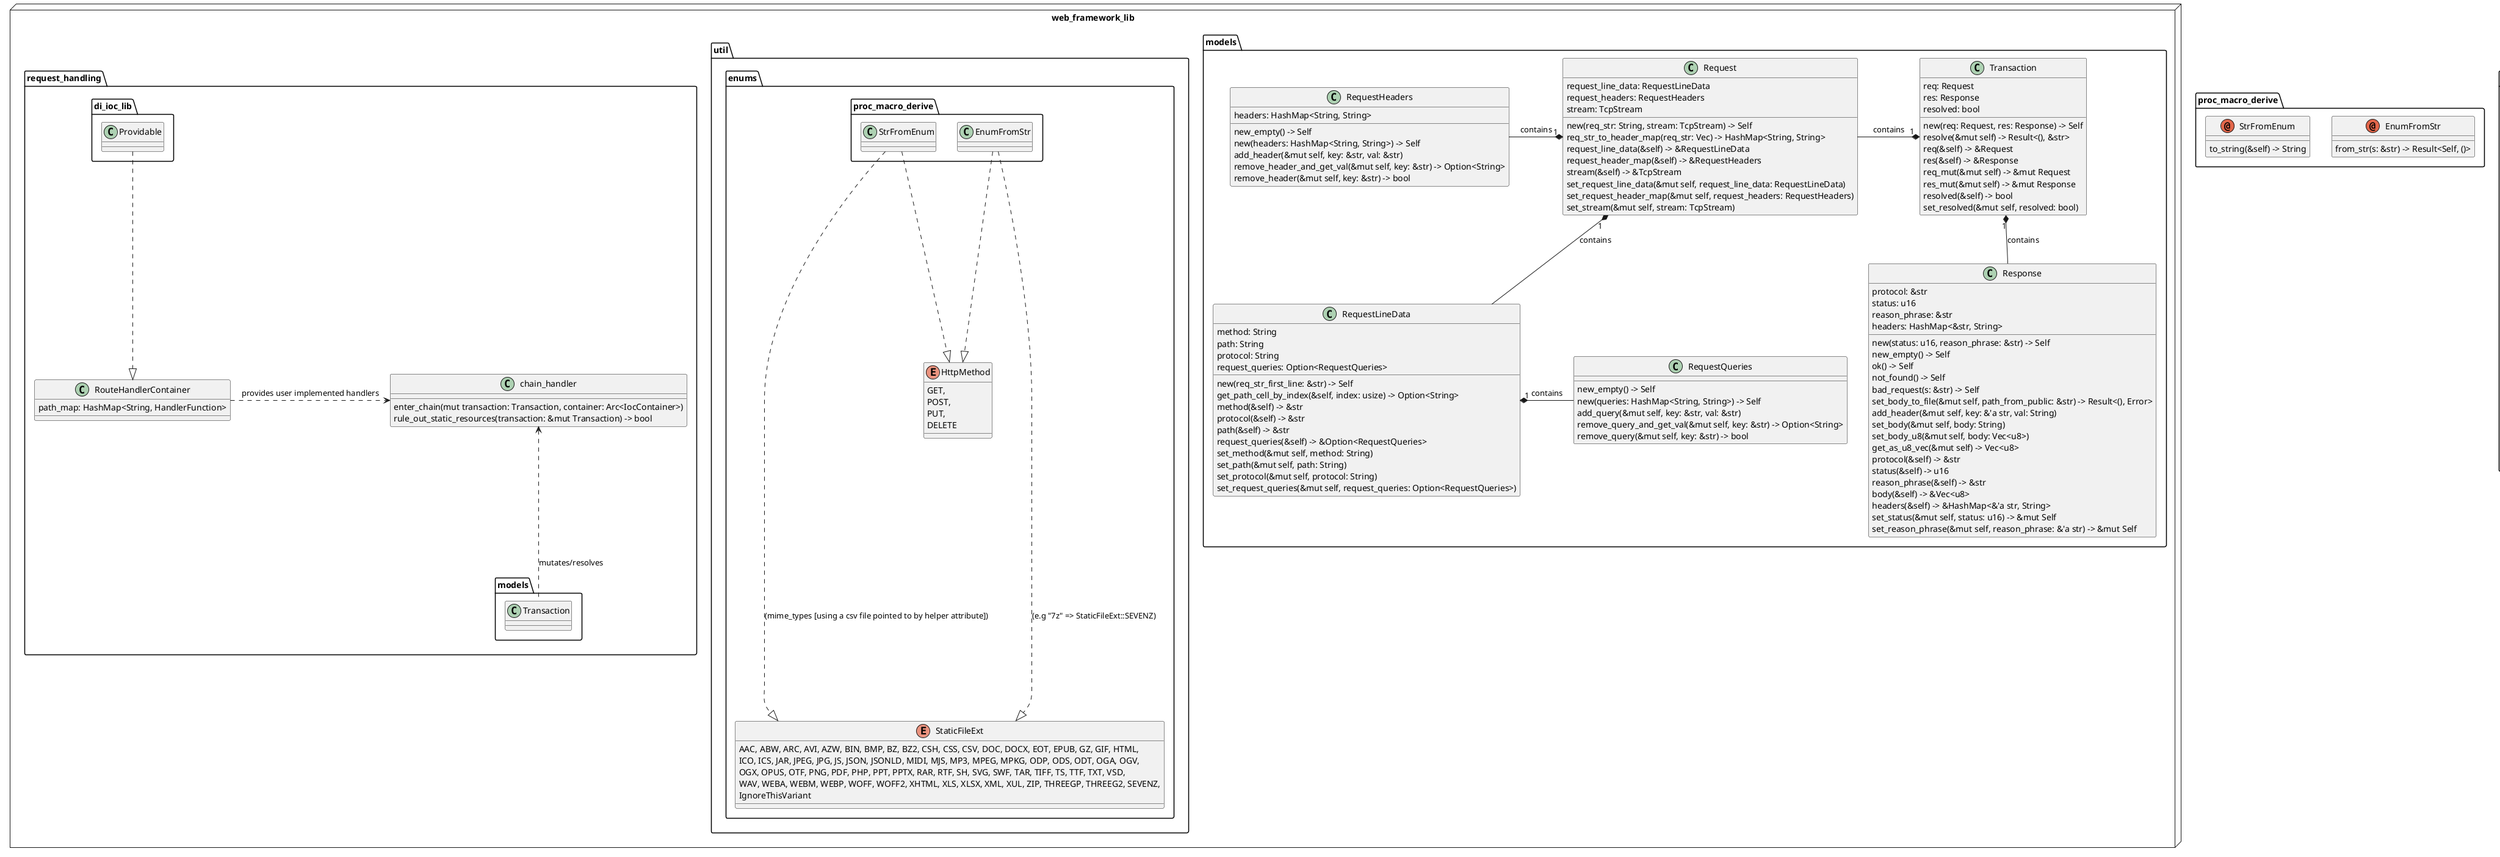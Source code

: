 https://plantuml.com/class-diagram
@startuml
package web_framework_lib <<Node>> {
    namespace models {
        class Transaction
        Transaction : req: Request
        Transaction : res: Response
        Transaction : resolved: bool
        Transaction : new(req: Request, res: Response) -> Self
        Transaction : resolve(&mut self) -> Result<(), &str>
        Transaction : req(&self) -> &Request
        Transaction : res(&self) -> &Response
        Transaction : req_mut(&mut self) -> &mut Request
        Transaction : res_mut(&mut self) -> &mut Response
        Transaction : resolved(&self) -> bool
        Transaction : set_resolved(&mut self, resolved: bool)

        class Request
        Transaction "1" *-l- Request : contains

        Request : request_line_data: RequestLineData
        Request : request_headers: RequestHeaders
        Request : stream: TcpStream
        Request : new(req_str: String, stream: TcpStream) -> Self
        Request : req_str_to_header_map(req_str: Vec<&str>) -> HashMap<String, String>
        Request : request_line_data(&self) -> &RequestLineData
        Request : request_header_map(&self) -> &RequestHeaders
        Request : stream(&self) -> &TcpStream
        Request : set_request_line_data(&mut self, request_line_data: RequestLineData)
        Request : set_request_header_map(&mut self, request_headers: RequestHeaders)
        Request : set_stream(&mut self, stream: TcpStream)

        class RequestLineData
        Request "1" *-- RequestLineData : contains

        RequestLineData : method: String
        RequestLineData : path: String
        RequestLineData : protocol: String
        RequestLineData : request_queries: Option<RequestQueries>
        RequestLineData : new(req_str_first_line: &str) -> Self
        RequestLineData : get_path_cell_by_index(&self, index: usize) -> Option<String>
        RequestLineData : method(&self) -> &str
        RequestLineData : protocol(&self) -> &str
        RequestLineData : path(&self) -> &str
        RequestLineData : request_queries(&self) -> &Option<RequestQueries>
        RequestLineData : set_method(&mut self, method: String)
        RequestLineData : set_path(&mut self, path: String)
        RequestLineData : set_protocol(&mut self, protocol: String)
        RequestLineData : set_request_queries(&mut self, request_queries: Option<RequestQueries>)

        class RequestQueries
        RequestLineData "1" *-r- RequestQueries : contains

        RequestQueries : new_empty() -> Self
        RequestQueries : new(queries: HashMap<String, String>) -> Self
        RequestQueries : add_query(&mut self, key: &str, val: &str)
        RequestQueries : remove_query_and_get_val(&mut self, key: &str) -> Option<String>
        RequestQueries : remove_query(&mut self, key: &str) -> bool

        class RequestHeaders
        Request "1" *-l- RequestHeaders : contains

        RequestHeaders : headers: HashMap<String, String>
        RequestHeaders : new_empty() -> Self
        RequestHeaders : new(headers: HashMap<String, String>) -> Self
        RequestHeaders : add_header(&mut self, key: &str, val: &str)
        RequestHeaders : remove_header_and_get_val(&mut self, key: &str) -> Option<String>
        RequestHeaders : remove_header(&mut self, key: &str) -> bool

        class Response
        Transaction "1" *-- Response : contains

        Response : protocol: &str
        Response : status: u16
        Response : reason_phrase: &str
        Response : headers: HashMap<&str, String>
        Response : new(status: u16, reason_phrase: &str) -> Self
        Response : new_empty() -> Self
        Response : ok() -> Self
        Response : not_found() -> Self
        Response : bad_request(s: &str) -> Self
        Response : set_body_to_file(&mut self, path_from_public: &str) -> Result<(), Error>
        Response : add_header(&mut self, key: &'a str, val: String)
        Response : set_body(&mut self, body: String)
        Response : set_body_u8(&mut self, body: Vec<u8>)
        Response : get_as_u8_vec(&mut self) -> Vec<u8>
        Response : protocol(&self) -> &str
        Response : status(&self) -> u16
        Response : reason_phrase(&self) -> &str
        Response : body(&self) -> &Vec<u8>
        Response : headers(&self) -> &HashMap<&'a str, String>
        Response : set_status(&mut self, status: u16) -> &mut Self
        Response : set_reason_phrase(&mut self, reason_phrase: &'a str) -> &mut Self
    }
    namespace util {
        namespace enums {
            enum HttpMethod {
                GET,
                POST,
                PUT,
                DELETE
            }
            HttpMethod <|.u. proc_macro_derive.EnumFromStr
            HttpMethod <|.u. proc_macro_derive.StrFromEnum
            enum StaticFileExt {
                AAC, ABW, ARC, AVI, AZW, BIN, BMP, BZ, BZ2, CSH, CSS, CSV, DOC, DOCX, EOT, EPUB, GZ, GIF, HTML,
                ICO, ICS, JAR, JPEG, JPG, JS, JSON, JSONLD, MIDI, MJS, MP3, MPEG, MPKG, ODP, ODS, ODT, OGA, OGV,
                OGX, OPUS, OTF, PNG, PDF, PHP, PPT, PPTX, RAR, RTF, SH, SVG, SWF, TAR, TIFF, TS, TTF, TXT, VSD,
                WAV, WEBA, WEBM, WEBP, WOFF, WOFF2, XHTML, XLS, XLSX, XML, XUL, ZIP, THREEGP, THREEG2, SEVENZ,
                IgnoreThisVariant
            }
            StaticFileExt <|.u.... proc_macro_derive.EnumFromStr : (e.g "7z" => StaticFileExt::SEVENZ)
            StaticFileExt <|.u. proc_macro_derive.StrFromEnum : (mime_types [using a csv file pointed to by helper attribute])
        }
    }
    namespace request_handling {
        class chain_handler
        chain_handler : enter_chain(mut transaction: Transaction, container: Arc<IocContainer>)
        chain_handler : rule_out_static_resources(transaction: &mut Transaction) -> bool
        chain_handler <.. models.Transaction : mutates/resolves
        chain_handler <.l. RouteHandlerContainer : provides user implemented handlers
        class RouteHandlerContainer
        RouteHandlerContainer : path_map: HashMap<String, HandlerFunction>
        RouteHandlerContainer <|.u. di_ioc_lib.Providable
    }
}
package proc_macro_derive {
    annotation EnumFromStr
    EnumFromStr : from_str(s: &str) -> Result<Self, ()>
    annotation StrFromEnum
    StrFromEnum : to_string(&self) -> String
}
package di_ioc_lib {
    class IocContainer
    IocContainer : providers: HashMap<TypeId, Arc<dyn Any>>
    interface external.Default
    interface external.Send
    interface external.Sync
    IocContainer <|.u. external.Default
    IocContainer <|.u. external.Send
    IocContainer <|.u. external.Sync
    IocContainer : install_value_provider<TypeProvided: Providable, PROVIDER: 'static + Provider<TypeProvided = TypeProvided>>(&mut self, provider: PROVIDER)
    IocContainer : install_reference_provider<ReferenceType: Providable, PROVIDER: 'static + ReferenceProvider<RefProvided = ReferenceType>>(&mut self, provider: PROVIDER)
    IocContainer : get<TypeToGet: Providable>(&self) -> Result<TypeToGet, ProviderError>
    IocContainer : get_ref<RefToGet: 'static>(&self) -> Result<&RefToGet, ProviderError>
    IocContainer : get_id<T: 'static>() -> TypeId
    IocContainer : box_provider<T: 'static, P: 'static + Provider<TypeProvided = T>>(provider: P, ) -> Box<dyn Provider<TypeProvided = T>>
    IocContainer : box_ref_provider<T: 'static, P: 'static + ReferenceProvider<RefProvided = T>>(provider: P, ) -> Box<dyn ReferenceProvider<RefProvided = T>>
    interface Providable
    Providable : lifetime='static
    interface Provider
    Provider : type TypeProvided: 'static
    Provider : provide(&self, container: &IocContainer) -> Result<Self::TypeProvided, String>
    Provider : id_of_type_provided(&self) -> TypeId
    interface ReferenceProvider
    ReferenceProvider : type RefProvided: 'static
    ReferenceProvider : provide(&self, container: &IocContainer) -> Result<&Self::RefProvided, String>
    ReferenceProvider : id_of_reference_provided(&self) -> TypeId
    class external.Arc<T>
    external.Arc <|.. ReferenceProvider
    class external.HashMap<K, V>
    external.HashMap <|.. Providable
    class external.Vec<T>
    external.HashMap <|.. Providable

}




@enduml